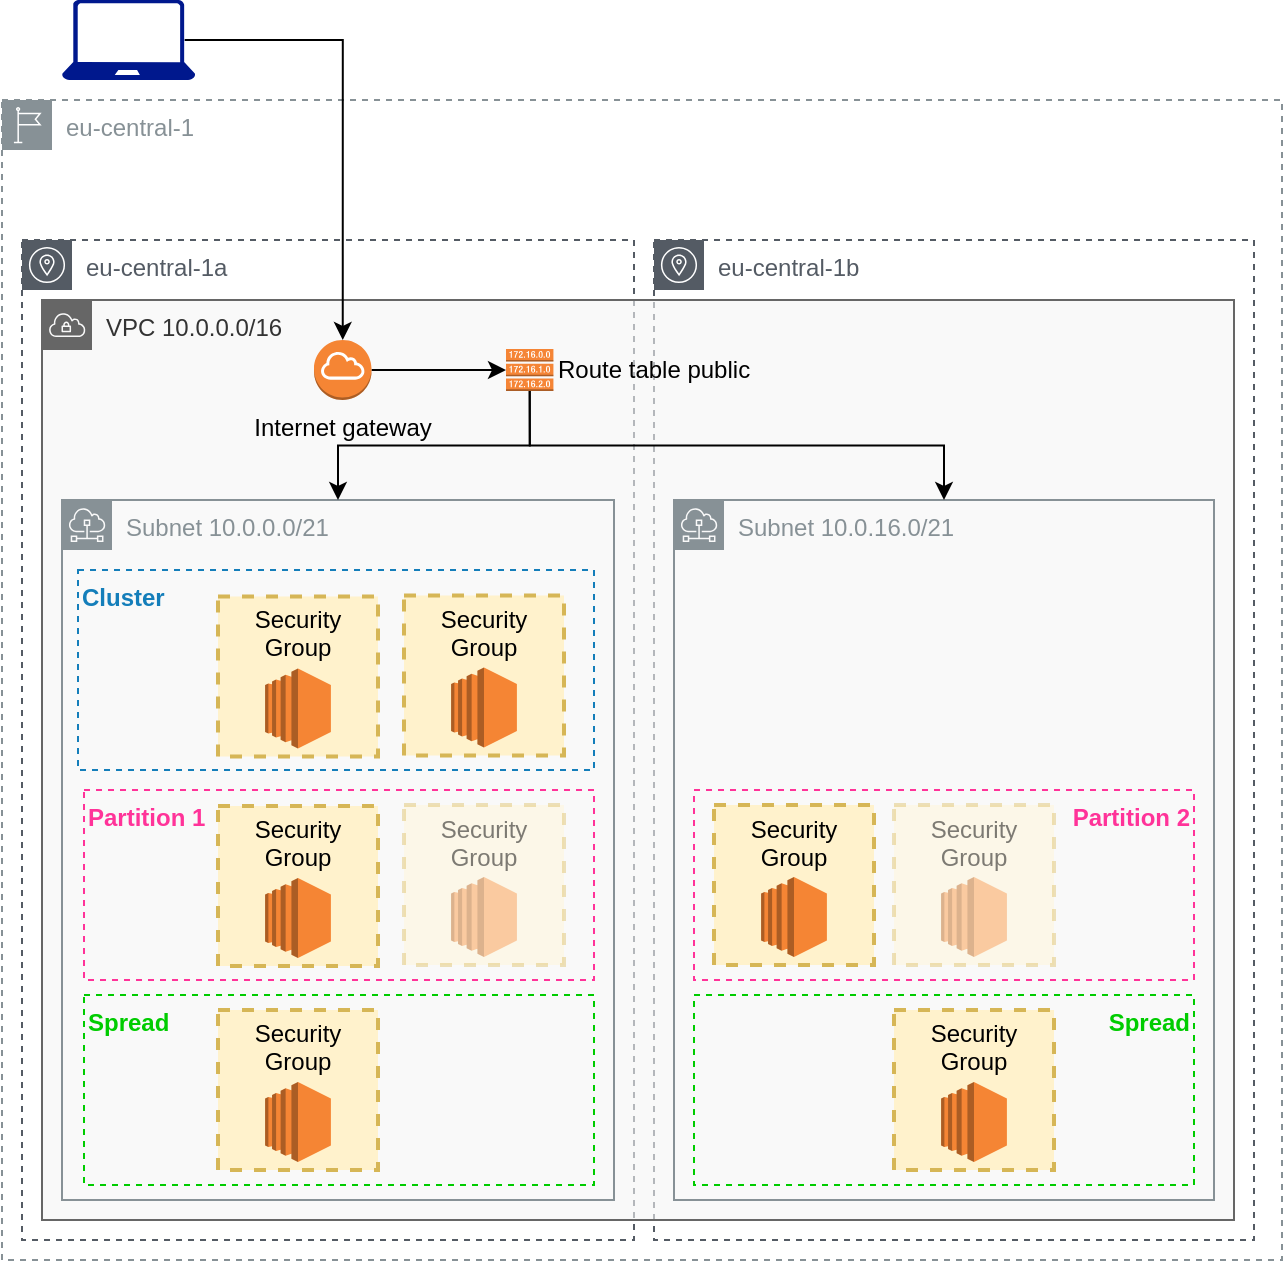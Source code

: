 <mxfile version="13.9.9" type="github">
  <diagram id="UUgaOf1F6qNWSPvY_eEi" name="Page-1">
    <mxGraphModel dx="946" dy="662" grid="1" gridSize="10" guides="1" tooltips="1" connect="1" arrows="1" fold="1" page="1" pageScale="1" pageWidth="827" pageHeight="1169" math="0" shadow="0">
      <root>
        <mxCell id="0" />
        <mxCell id="1" parent="0" />
        <mxCell id="LLyH-jrI4SZby10niK_6-6" value="eu-central-1" style="outlineConnect=0;gradientColor=none;html=1;whiteSpace=wrap;fontSize=12;fontStyle=0;shape=mxgraph.aws4.group;grIcon=mxgraph.aws4.group_region;strokeColor=#879196;fillColor=none;verticalAlign=top;align=left;spacingLeft=30;fontColor=#879196;dashed=1;" parent="1" vertex="1">
          <mxGeometry x="94" y="80" width="640" height="580" as="geometry" />
        </mxCell>
        <mxCell id="LLyH-jrI4SZby10niK_6-10" value="eu-central-1a" style="outlineConnect=0;gradientColor=none;html=1;whiteSpace=wrap;fontSize=12;fontStyle=0;shape=mxgraph.aws4.group;grIcon=mxgraph.aws4.group_availability_zone;strokeColor=#545B64;fillColor=none;verticalAlign=top;align=left;spacingLeft=30;fontColor=#545B64;dashed=1;" parent="1" vertex="1">
          <mxGeometry x="104" y="150" width="306" height="500" as="geometry" />
        </mxCell>
        <mxCell id="LLyH-jrI4SZby10niK_6-9" value="eu-central-1b" style="outlineConnect=0;gradientColor=none;html=1;whiteSpace=wrap;fontSize=12;fontStyle=0;shape=mxgraph.aws4.group;grIcon=mxgraph.aws4.group_availability_zone;strokeColor=#545B64;fillColor=none;verticalAlign=top;align=left;spacingLeft=30;fontColor=#545B64;dashed=1;" parent="1" vertex="1">
          <mxGeometry x="420" y="150" width="300" height="500" as="geometry" />
        </mxCell>
        <mxCell id="LLyH-jrI4SZby10niK_6-5" value="VPC 10.0.0.0/16" style="outlineConnect=0;html=1;whiteSpace=wrap;fontSize=12;fontStyle=0;shape=mxgraph.aws4.group;grIcon=mxgraph.aws4.group_vpc;strokeColor=#666666;fillColor=#f5f5f5;verticalAlign=top;align=left;spacingLeft=30;dashed=0;fillOpacity=60;fontColor=#333333;" parent="1" vertex="1">
          <mxGeometry x="114" y="180" width="596" height="460" as="geometry" />
        </mxCell>
        <mxCell id="LLyH-jrI4SZby10niK_6-4" value="Subnet&amp;nbsp;10.0.0.0/21" style="outlineConnect=0;gradientColor=none;html=1;whiteSpace=wrap;fontSize=12;fontStyle=0;shape=mxgraph.aws4.group;grIcon=mxgraph.aws4.group_subnet;strokeColor=#879196;fillColor=none;verticalAlign=top;align=left;spacingLeft=30;fontColor=#879196;dashed=0;" parent="1" vertex="1">
          <mxGeometry x="124" y="280" width="276" height="350" as="geometry" />
        </mxCell>
        <mxCell id="LLyH-jrI4SZby10niK_6-27" style="edgeStyle=orthogonalEdgeStyle;rounded=0;orthogonalLoop=1;jettySize=auto;html=1;exitX=1;exitY=0.5;exitDx=0;exitDy=0;exitPerimeter=0;entryX=0;entryY=0.5;entryDx=0;entryDy=0;entryPerimeter=0;" parent="1" source="LLyH-jrI4SZby10niK_6-2" target="LLyH-jrI4SZby10niK_6-19" edge="1">
          <mxGeometry relative="1" as="geometry" />
        </mxCell>
        <mxCell id="LLyH-jrI4SZby10niK_6-2" value="Internet gateway" style="outlineConnect=0;dashed=0;verticalLabelPosition=bottom;verticalAlign=top;align=center;html=1;shape=mxgraph.aws3.internet_gateway;fillColor=#F58534;gradientColor=none;" parent="1" vertex="1">
          <mxGeometry x="250" y="200" width="28.75" height="30" as="geometry" />
        </mxCell>
        <mxCell id="LLyH-jrI4SZby10niK_6-28" style="edgeStyle=orthogonalEdgeStyle;rounded=0;orthogonalLoop=1;jettySize=auto;html=1;exitX=0.92;exitY=0.5;exitDx=0;exitDy=0;exitPerimeter=0;entryX=0.5;entryY=0;entryDx=0;entryDy=0;entryPerimeter=0;" parent="1" source="LLyH-jrI4SZby10niK_6-12" target="LLyH-jrI4SZby10niK_6-2" edge="1">
          <mxGeometry relative="1" as="geometry" />
        </mxCell>
        <mxCell id="LLyH-jrI4SZby10niK_6-12" value="" style="aspect=fixed;pointerEvents=1;shadow=0;dashed=0;html=1;strokeColor=none;labelPosition=center;verticalLabelPosition=bottom;verticalAlign=top;align=center;fillColor=#00188D;shape=mxgraph.azure.laptop" parent="1" vertex="1">
          <mxGeometry x="124" y="30" width="66.66" height="40" as="geometry" />
        </mxCell>
        <mxCell id="LLyH-jrI4SZby10niK_6-16" value="Subnet&amp;nbsp;10.0.16.0/21" style="outlineConnect=0;gradientColor=none;html=1;whiteSpace=wrap;fontSize=12;fontStyle=0;shape=mxgraph.aws4.group;grIcon=mxgraph.aws4.group_subnet;strokeColor=#879196;fillColor=none;verticalAlign=top;align=left;spacingLeft=30;fontColor=#879196;dashed=0;" parent="1" vertex="1">
          <mxGeometry x="430" y="280" width="270" height="350" as="geometry" />
        </mxCell>
        <mxCell id="LLyH-jrI4SZby10niK_6-23" style="edgeStyle=orthogonalEdgeStyle;rounded=0;orthogonalLoop=1;jettySize=auto;html=1;exitX=0.5;exitY=1;exitDx=0;exitDy=0;exitPerimeter=0;" parent="1" source="LLyH-jrI4SZby10niK_6-19" target="LLyH-jrI4SZby10niK_6-16" edge="1">
          <mxGeometry relative="1" as="geometry" />
        </mxCell>
        <mxCell id="LLyH-jrI4SZby10niK_6-24" style="edgeStyle=orthogonalEdgeStyle;rounded=0;orthogonalLoop=1;jettySize=auto;html=1;exitX=0.5;exitY=1;exitDx=0;exitDy=0;exitPerimeter=0;" parent="1" source="LLyH-jrI4SZby10niK_6-19" target="LLyH-jrI4SZby10niK_6-4" edge="1">
          <mxGeometry relative="1" as="geometry" />
        </mxCell>
        <mxCell id="LLyH-jrI4SZby10niK_6-19" value="Route table public" style="outlineConnect=0;dashed=0;verticalLabelPosition=middle;verticalAlign=middle;align=left;html=1;shape=mxgraph.aws3.route_table;fillColor=#F58536;gradientColor=none;labelPosition=right;" parent="1" vertex="1">
          <mxGeometry x="346" y="204.5" width="23.71" height="21" as="geometry" />
        </mxCell>
        <mxCell id="pr4R7HchG3u1tgUtdXQR-11" value="Cluster" style="fillColor=none;strokeColor=#147EBA;dashed=1;verticalAlign=top;fontStyle=1;fontColor=#147EBA;align=left;" vertex="1" parent="1">
          <mxGeometry x="132" y="315" width="258" height="100" as="geometry" />
        </mxCell>
        <mxCell id="pr4R7HchG3u1tgUtdXQR-12" value="Partition 1" style="fillColor=none;dashed=1;verticalAlign=top;fontStyle=1;align=left;fontColor=#FF3399;strokeColor=#FF3399;" vertex="1" parent="1">
          <mxGeometry x="135" y="425" width="255" height="95" as="geometry" />
        </mxCell>
        <mxCell id="pr4R7HchG3u1tgUtdXQR-13" value="Spread" style="fillColor=none;dashed=1;verticalAlign=top;fontStyle=1;align=left;strokeColor=#00CC00;fontColor=#00CC00;" vertex="1" parent="1">
          <mxGeometry x="135" y="527.5" width="255" height="95" as="geometry" />
        </mxCell>
        <mxCell id="pr4R7HchG3u1tgUtdXQR-14" value="Spread" style="fillColor=none;dashed=1;verticalAlign=top;fontStyle=1;align=right;strokeColor=#00CC00;fontColor=#00CC00;" vertex="1" parent="1">
          <mxGeometry x="440" y="527.5" width="250" height="95" as="geometry" />
        </mxCell>
        <mxCell id="pr4R7HchG3u1tgUtdXQR-15" value="Partition 2" style="fillColor=none;dashed=1;verticalAlign=top;fontStyle=1;align=right;fontColor=#FF3399;strokeColor=#FF3399;" vertex="1" parent="1">
          <mxGeometry x="440" y="425" width="250" height="95" as="geometry" />
        </mxCell>
        <mxCell id="pr4R7HchG3u1tgUtdXQR-3" value="Security Group" style="fontStyle=0;verticalAlign=top;align=center;spacingTop=-2;fillColor=#fff2cc;rounded=0;whiteSpace=wrap;html=1;strokeColor=#d6b656;strokeWidth=2;dashed=1;container=1;collapsible=0;expand=0;recursiveResize=0;" vertex="1" parent="1">
          <mxGeometry x="202" y="433" width="80" height="80" as="geometry" />
        </mxCell>
        <mxCell id="pr4R7HchG3u1tgUtdXQR-4" value="" style="outlineConnect=0;dashed=0;verticalLabelPosition=bottom;verticalAlign=top;align=center;html=1;shape=mxgraph.aws3.ec2;fillColor=#F58534;gradientColor=none;" vertex="1" parent="pr4R7HchG3u1tgUtdXQR-3">
          <mxGeometry x="23.55" y="36" width="32.9" height="40" as="geometry" />
        </mxCell>
        <mxCell id="pr4R7HchG3u1tgUtdXQR-5" value="Security Group" style="fontStyle=0;verticalAlign=top;align=center;spacingTop=-2;fillColor=#fff2cc;rounded=0;whiteSpace=wrap;html=1;strokeColor=#d6b656;strokeWidth=2;dashed=1;container=1;collapsible=0;expand=0;recursiveResize=0;" vertex="1" parent="1">
          <mxGeometry x="202" y="535" width="80" height="80" as="geometry" />
        </mxCell>
        <mxCell id="pr4R7HchG3u1tgUtdXQR-6" value="" style="outlineConnect=0;dashed=0;verticalLabelPosition=bottom;verticalAlign=top;align=center;html=1;shape=mxgraph.aws3.ec2;fillColor=#F58534;gradientColor=none;" vertex="1" parent="pr4R7HchG3u1tgUtdXQR-5">
          <mxGeometry x="23.55" y="36" width="32.9" height="40" as="geometry" />
        </mxCell>
        <mxCell id="pr4R7HchG3u1tgUtdXQR-7" value="Security Group" style="fontStyle=0;verticalAlign=top;align=center;spacingTop=-2;fillColor=#fff2cc;rounded=0;whiteSpace=wrap;html=1;strokeColor=#d6b656;strokeWidth=2;dashed=1;container=1;collapsible=0;expand=0;recursiveResize=0;" vertex="1" parent="1">
          <mxGeometry x="450" y="432.5" width="80" height="80" as="geometry" />
        </mxCell>
        <mxCell id="pr4R7HchG3u1tgUtdXQR-8" value="" style="outlineConnect=0;dashed=0;verticalLabelPosition=bottom;verticalAlign=top;align=center;html=1;shape=mxgraph.aws3.ec2;fillColor=#F58534;gradientColor=none;" vertex="1" parent="pr4R7HchG3u1tgUtdXQR-7">
          <mxGeometry x="23.55" y="36" width="32.9" height="40" as="geometry" />
        </mxCell>
        <mxCell id="pr4R7HchG3u1tgUtdXQR-9" value="Security Group" style="fontStyle=0;verticalAlign=top;align=center;spacingTop=-2;fillColor=#fff2cc;rounded=0;whiteSpace=wrap;html=1;strokeColor=#d6b656;strokeWidth=2;dashed=1;container=1;collapsible=0;expand=0;recursiveResize=0;" vertex="1" parent="1">
          <mxGeometry x="540" y="535" width="80" height="80" as="geometry" />
        </mxCell>
        <mxCell id="pr4R7HchG3u1tgUtdXQR-10" value="" style="outlineConnect=0;dashed=0;verticalLabelPosition=bottom;verticalAlign=top;align=center;html=1;shape=mxgraph.aws3.ec2;fillColor=#F58534;gradientColor=none;" vertex="1" parent="pr4R7HchG3u1tgUtdXQR-9">
          <mxGeometry x="23.55" y="36" width="32.9" height="40" as="geometry" />
        </mxCell>
        <mxCell id="pr4R7HchG3u1tgUtdXQR-16" value="Security Group" style="fontStyle=0;verticalAlign=top;align=center;spacingTop=-2;fillColor=#fff2cc;rounded=0;whiteSpace=wrap;html=1;strokeColor=#d6b656;strokeWidth=2;dashed=1;container=1;collapsible=0;expand=0;recursiveResize=0;fillOpacity=40;strokeOpacity=40;overflow=hidden;textOpacity=50;" vertex="1" parent="1">
          <mxGeometry x="295" y="432.5" width="80" height="80" as="geometry" />
        </mxCell>
        <mxCell id="pr4R7HchG3u1tgUtdXQR-17" value="" style="outlineConnect=0;dashed=0;verticalLabelPosition=bottom;verticalAlign=top;align=center;html=1;shape=mxgraph.aws3.ec2;fillColor=#F58534;gradientColor=none;fillOpacity=40;" vertex="1" parent="pr4R7HchG3u1tgUtdXQR-16">
          <mxGeometry x="23.55" y="36" width="32.9" height="40" as="geometry" />
        </mxCell>
        <mxCell id="pr4R7HchG3u1tgUtdXQR-20" value="Security Group" style="fontStyle=0;verticalAlign=top;align=center;spacingTop=-2;fillColor=#fff2cc;rounded=0;whiteSpace=wrap;html=1;strokeColor=#d6b656;strokeWidth=2;dashed=1;container=1;collapsible=0;expand=0;recursiveResize=0;" vertex="1" parent="1">
          <mxGeometry x="202" y="328.25" width="80" height="80" as="geometry" />
        </mxCell>
        <mxCell id="pr4R7HchG3u1tgUtdXQR-21" value="" style="outlineConnect=0;dashed=0;verticalLabelPosition=bottom;verticalAlign=top;align=center;html=1;shape=mxgraph.aws3.ec2;fillColor=#F58534;gradientColor=none;" vertex="1" parent="pr4R7HchG3u1tgUtdXQR-20">
          <mxGeometry x="23.55" y="36" width="32.9" height="40" as="geometry" />
        </mxCell>
        <mxCell id="pr4R7HchG3u1tgUtdXQR-22" value="Security Group" style="fontStyle=0;verticalAlign=top;align=center;spacingTop=-2;fillColor=#fff2cc;rounded=0;whiteSpace=wrap;html=1;strokeColor=#d6b656;strokeWidth=2;dashed=1;container=1;collapsible=0;expand=0;recursiveResize=0;" vertex="1" parent="1">
          <mxGeometry x="295" y="327.75" width="80" height="80" as="geometry" />
        </mxCell>
        <mxCell id="pr4R7HchG3u1tgUtdXQR-23" value="" style="outlineConnect=0;dashed=0;verticalLabelPosition=bottom;verticalAlign=top;align=center;html=1;shape=mxgraph.aws3.ec2;fillColor=#F58534;gradientColor=none;" vertex="1" parent="pr4R7HchG3u1tgUtdXQR-22">
          <mxGeometry x="23.55" y="36" width="32.9" height="40" as="geometry" />
        </mxCell>
        <mxCell id="pr4R7HchG3u1tgUtdXQR-24" value="Security Group" style="fontStyle=0;verticalAlign=top;align=center;spacingTop=-2;fillColor=#fff2cc;rounded=0;whiteSpace=wrap;html=1;strokeColor=#d6b656;strokeWidth=2;dashed=1;container=1;collapsible=0;expand=0;recursiveResize=0;fillOpacity=40;strokeOpacity=40;overflow=hidden;textOpacity=50;" vertex="1" parent="1">
          <mxGeometry x="540" y="432.5" width="80" height="80" as="geometry" />
        </mxCell>
        <mxCell id="pr4R7HchG3u1tgUtdXQR-25" value="" style="outlineConnect=0;dashed=0;verticalLabelPosition=bottom;verticalAlign=top;align=center;html=1;shape=mxgraph.aws3.ec2;fillColor=#F58534;gradientColor=none;fillOpacity=40;" vertex="1" parent="pr4R7HchG3u1tgUtdXQR-24">
          <mxGeometry x="23.55" y="36" width="32.9" height="40" as="geometry" />
        </mxCell>
      </root>
    </mxGraphModel>
  </diagram>
</mxfile>
